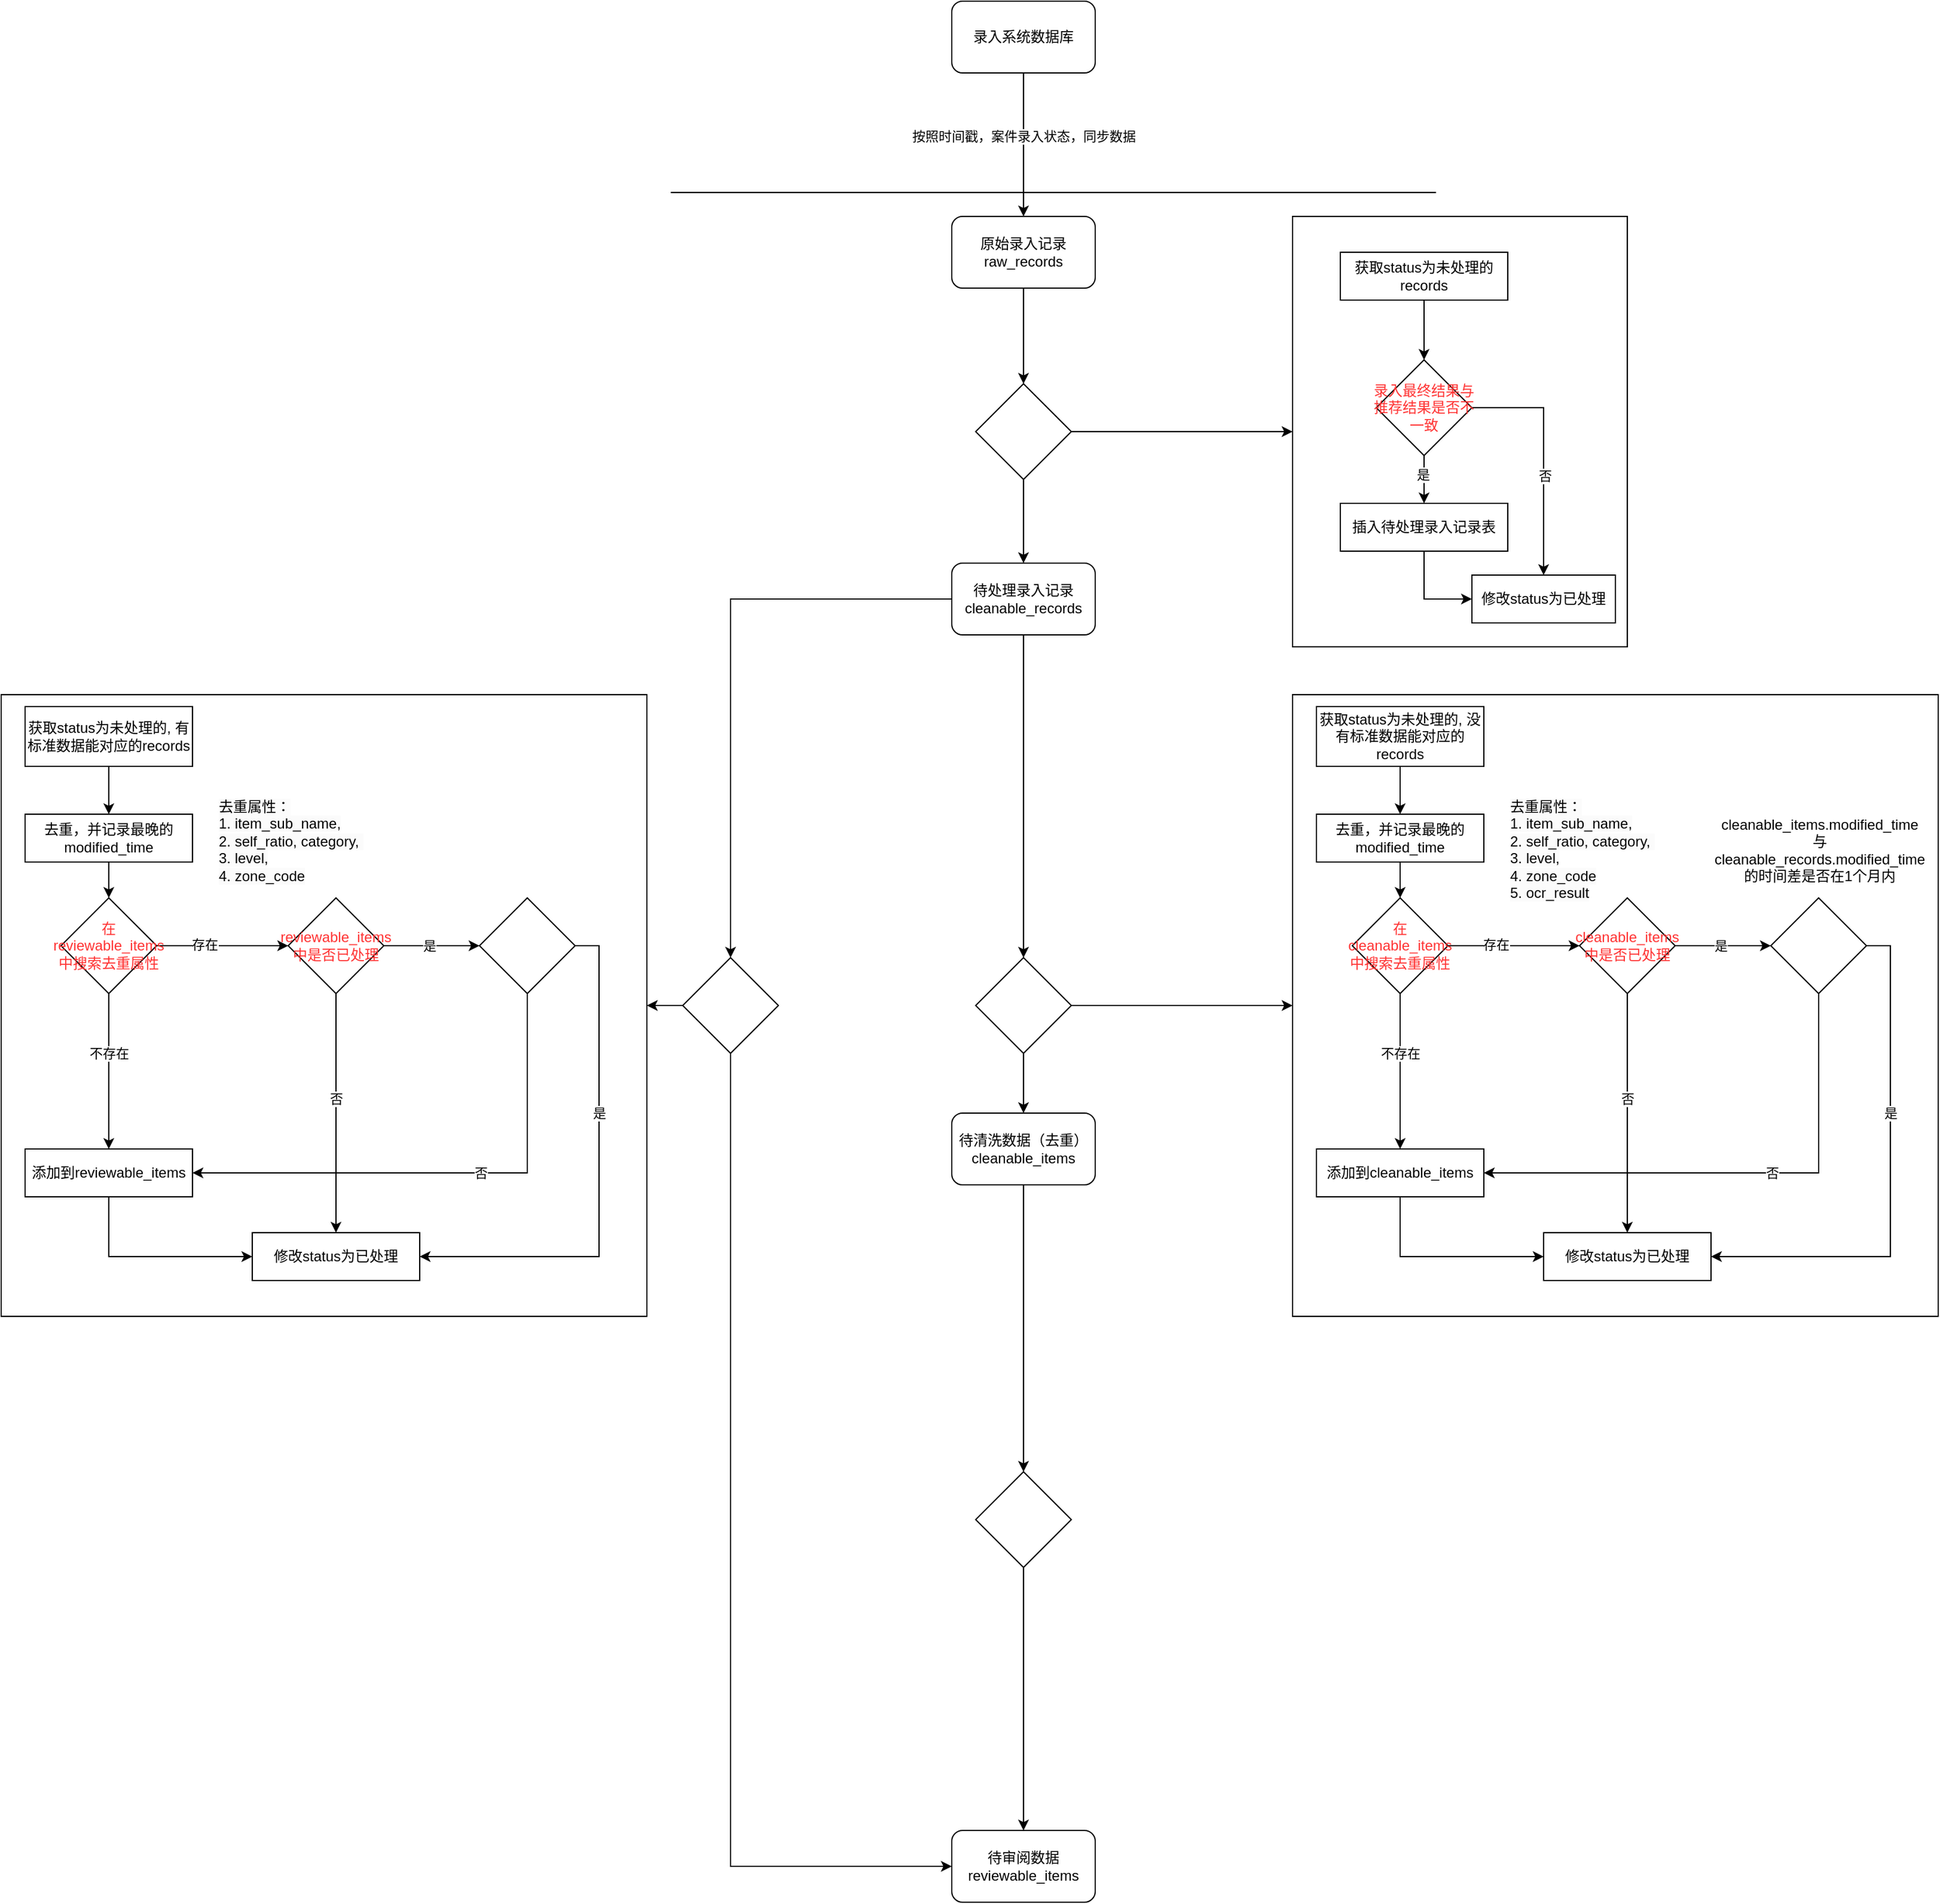 <mxfile version="21.6.6" type="github">
  <diagram name="第 1 页" id="Ap7DxpFshRl5OZrKu4j2">
    <mxGraphModel dx="2156" dy="1128" grid="1" gridSize="10" guides="1" tooltips="1" connect="1" arrows="1" fold="1" page="1" pageScale="1" pageWidth="850" pageHeight="1100" math="0" shadow="0">
      <root>
        <mxCell id="0" />
        <mxCell id="1" parent="0" />
        <mxCell id="aHBAwcoYTPoaqGr1TMbt-1" value="" style="endArrow=none;html=1;rounded=0;" edge="1" parent="1">
          <mxGeometry width="50" height="50" relative="1" as="geometry">
            <mxPoint x="130" y="280" as="sourcePoint" />
            <mxPoint x="770" y="280" as="targetPoint" />
          </mxGeometry>
        </mxCell>
        <mxCell id="aHBAwcoYTPoaqGr1TMbt-3" value="录入系统数据库" style="rounded=1;whiteSpace=wrap;html=1;" vertex="1" parent="1">
          <mxGeometry x="365" y="120" width="120" height="60" as="geometry" />
        </mxCell>
        <mxCell id="aHBAwcoYTPoaqGr1TMbt-8" style="edgeStyle=orthogonalEdgeStyle;rounded=0;orthogonalLoop=1;jettySize=auto;html=1;exitX=0.5;exitY=1;exitDx=0;exitDy=0;entryX=0.5;entryY=0;entryDx=0;entryDy=0;" edge="1" parent="1" source="aHBAwcoYTPoaqGr1TMbt-4" target="aHBAwcoYTPoaqGr1TMbt-15">
          <mxGeometry relative="1" as="geometry" />
        </mxCell>
        <mxCell id="aHBAwcoYTPoaqGr1TMbt-89" style="edgeStyle=orthogonalEdgeStyle;rounded=0;orthogonalLoop=1;jettySize=auto;html=1;exitX=0;exitY=0.5;exitDx=0;exitDy=0;" edge="1" parent="1" source="aHBAwcoYTPoaqGr1TMbt-4" target="aHBAwcoYTPoaqGr1TMbt-88">
          <mxGeometry relative="1" as="geometry" />
        </mxCell>
        <mxCell id="aHBAwcoYTPoaqGr1TMbt-4" value="待处理录入记录&lt;br style=&quot;border-color: var(--border-color);&quot;&gt;cleanable_records" style="rounded=1;whiteSpace=wrap;html=1;" vertex="1" parent="1">
          <mxGeometry x="365" y="590" width="120" height="60" as="geometry" />
        </mxCell>
        <mxCell id="aHBAwcoYTPoaqGr1TMbt-5" value="" style="endArrow=classic;html=1;rounded=0;exitX=0.5;exitY=1;exitDx=0;exitDy=0;entryX=0.5;entryY=0;entryDx=0;entryDy=0;" edge="1" parent="1" source="aHBAwcoYTPoaqGr1TMbt-3" target="aHBAwcoYTPoaqGr1TMbt-26">
          <mxGeometry width="50" height="50" relative="1" as="geometry">
            <mxPoint x="400" y="650" as="sourcePoint" />
            <mxPoint x="425" y="340" as="targetPoint" />
          </mxGeometry>
        </mxCell>
        <mxCell id="aHBAwcoYTPoaqGr1TMbt-6" value="按照时间戳，案件录入状态，同步数据" style="edgeLabel;html=1;align=center;verticalAlign=middle;resizable=0;points=[];" vertex="1" connectable="0" parent="aHBAwcoYTPoaqGr1TMbt-5">
          <mxGeometry x="-0.129" relative="1" as="geometry">
            <mxPoint as="offset" />
          </mxGeometry>
        </mxCell>
        <mxCell id="aHBAwcoYTPoaqGr1TMbt-119" style="edgeStyle=orthogonalEdgeStyle;rounded=0;orthogonalLoop=1;jettySize=auto;html=1;exitX=0.5;exitY=1;exitDx=0;exitDy=0;entryX=0.5;entryY=0;entryDx=0;entryDy=0;" edge="1" parent="1" source="aHBAwcoYTPoaqGr1TMbt-7" target="aHBAwcoYTPoaqGr1TMbt-118">
          <mxGeometry relative="1" as="geometry" />
        </mxCell>
        <mxCell id="aHBAwcoYTPoaqGr1TMbt-7" value="待清洗数据（去重）&lt;br style=&quot;border-color: var(--border-color);&quot;&gt;cleanable_items" style="rounded=1;whiteSpace=wrap;html=1;" vertex="1" parent="1">
          <mxGeometry x="365" y="1050" width="120" height="60" as="geometry" />
        </mxCell>
        <mxCell id="aHBAwcoYTPoaqGr1TMbt-16" style="edgeStyle=orthogonalEdgeStyle;rounded=0;orthogonalLoop=1;jettySize=auto;html=1;exitX=0.5;exitY=1;exitDx=0;exitDy=0;entryX=0.5;entryY=0;entryDx=0;entryDy=0;" edge="1" parent="1" source="aHBAwcoYTPoaqGr1TMbt-15" target="aHBAwcoYTPoaqGr1TMbt-7">
          <mxGeometry relative="1" as="geometry" />
        </mxCell>
        <mxCell id="aHBAwcoYTPoaqGr1TMbt-56" style="edgeStyle=orthogonalEdgeStyle;rounded=0;orthogonalLoop=1;jettySize=auto;html=1;exitX=1;exitY=0.5;exitDx=0;exitDy=0;" edge="1" parent="1" source="aHBAwcoYTPoaqGr1TMbt-15" target="aHBAwcoYTPoaqGr1TMbt-55">
          <mxGeometry relative="1" as="geometry" />
        </mxCell>
        <mxCell id="aHBAwcoYTPoaqGr1TMbt-15" value="" style="rhombus;whiteSpace=wrap;html=1;" vertex="1" parent="1">
          <mxGeometry x="385" y="920" width="80" height="80" as="geometry" />
        </mxCell>
        <mxCell id="aHBAwcoYTPoaqGr1TMbt-29" style="edgeStyle=orthogonalEdgeStyle;rounded=0;orthogonalLoop=1;jettySize=auto;html=1;exitX=0.5;exitY=1;exitDx=0;exitDy=0;entryX=0.5;entryY=0;entryDx=0;entryDy=0;" edge="1" parent="1" source="aHBAwcoYTPoaqGr1TMbt-26" target="aHBAwcoYTPoaqGr1TMbt-28">
          <mxGeometry relative="1" as="geometry" />
        </mxCell>
        <mxCell id="aHBAwcoYTPoaqGr1TMbt-26" value="原始录入记录&lt;br&gt;raw_records" style="rounded=1;whiteSpace=wrap;html=1;" vertex="1" parent="1">
          <mxGeometry x="365" y="300" width="120" height="60" as="geometry" />
        </mxCell>
        <mxCell id="aHBAwcoYTPoaqGr1TMbt-30" style="edgeStyle=orthogonalEdgeStyle;rounded=0;orthogonalLoop=1;jettySize=auto;html=1;exitX=0.5;exitY=1;exitDx=0;exitDy=0;entryX=0.5;entryY=0;entryDx=0;entryDy=0;" edge="1" parent="1" source="aHBAwcoYTPoaqGr1TMbt-28" target="aHBAwcoYTPoaqGr1TMbt-4">
          <mxGeometry relative="1" as="geometry" />
        </mxCell>
        <mxCell id="aHBAwcoYTPoaqGr1TMbt-32" style="edgeStyle=orthogonalEdgeStyle;rounded=0;orthogonalLoop=1;jettySize=auto;html=1;exitX=1;exitY=0.5;exitDx=0;exitDy=0;" edge="1" parent="1" source="aHBAwcoYTPoaqGr1TMbt-28" target="aHBAwcoYTPoaqGr1TMbt-33">
          <mxGeometry relative="1" as="geometry">
            <mxPoint x="650" y="430" as="targetPoint" />
          </mxGeometry>
        </mxCell>
        <mxCell id="aHBAwcoYTPoaqGr1TMbt-28" value="" style="rhombus;whiteSpace=wrap;html=1;" vertex="1" parent="1">
          <mxGeometry x="385" y="440" width="80" height="80" as="geometry" />
        </mxCell>
        <mxCell id="aHBAwcoYTPoaqGr1TMbt-33" value="" style="rounded=0;whiteSpace=wrap;html=1;" vertex="1" parent="1">
          <mxGeometry x="650" y="300" width="280" height="360" as="geometry" />
        </mxCell>
        <mxCell id="aHBAwcoYTPoaqGr1TMbt-37" style="edgeStyle=orthogonalEdgeStyle;rounded=0;orthogonalLoop=1;jettySize=auto;html=1;exitX=0.5;exitY=1;exitDx=0;exitDy=0;" edge="1" parent="1" source="aHBAwcoYTPoaqGr1TMbt-59" target="aHBAwcoYTPoaqGr1TMbt-36">
          <mxGeometry relative="1" as="geometry">
            <mxPoint x="760" y="390" as="sourcePoint" />
          </mxGeometry>
        </mxCell>
        <mxCell id="aHBAwcoYTPoaqGr1TMbt-42" style="edgeStyle=orthogonalEdgeStyle;rounded=0;orthogonalLoop=1;jettySize=auto;html=1;exitX=0.5;exitY=1;exitDx=0;exitDy=0;entryX=0.5;entryY=0;entryDx=0;entryDy=0;" edge="1" parent="1" source="aHBAwcoYTPoaqGr1TMbt-36" target="aHBAwcoYTPoaqGr1TMbt-41">
          <mxGeometry relative="1" as="geometry" />
        </mxCell>
        <mxCell id="aHBAwcoYTPoaqGr1TMbt-67" value="是" style="edgeLabel;html=1;align=center;verticalAlign=middle;resizable=0;points=[];" vertex="1" connectable="0" parent="aHBAwcoYTPoaqGr1TMbt-42">
          <mxGeometry x="-0.2" y="-1" relative="1" as="geometry">
            <mxPoint as="offset" />
          </mxGeometry>
        </mxCell>
        <mxCell id="aHBAwcoYTPoaqGr1TMbt-45" style="edgeStyle=orthogonalEdgeStyle;rounded=0;orthogonalLoop=1;jettySize=auto;html=1;exitX=1;exitY=0.5;exitDx=0;exitDy=0;entryX=0.5;entryY=0;entryDx=0;entryDy=0;" edge="1" parent="1" source="aHBAwcoYTPoaqGr1TMbt-36" target="aHBAwcoYTPoaqGr1TMbt-44">
          <mxGeometry relative="1" as="geometry" />
        </mxCell>
        <mxCell id="aHBAwcoYTPoaqGr1TMbt-68" value="否" style="edgeLabel;html=1;align=center;verticalAlign=middle;resizable=0;points=[];" vertex="1" connectable="0" parent="aHBAwcoYTPoaqGr1TMbt-45">
          <mxGeometry x="0.17" y="1" relative="1" as="geometry">
            <mxPoint as="offset" />
          </mxGeometry>
        </mxCell>
        <mxCell id="aHBAwcoYTPoaqGr1TMbt-36" value="录入最终结果与推荐结果是否不一致" style="rhombus;whiteSpace=wrap;html=1;spacing=-2;fontColor=#FF3333;" vertex="1" parent="1">
          <mxGeometry x="720" y="420" width="80" height="80" as="geometry" />
        </mxCell>
        <mxCell id="aHBAwcoYTPoaqGr1TMbt-46" style="edgeStyle=orthogonalEdgeStyle;rounded=0;orthogonalLoop=1;jettySize=auto;html=1;exitX=0.5;exitY=1;exitDx=0;exitDy=0;entryX=0;entryY=0.5;entryDx=0;entryDy=0;" edge="1" parent="1" source="aHBAwcoYTPoaqGr1TMbt-41" target="aHBAwcoYTPoaqGr1TMbt-44">
          <mxGeometry relative="1" as="geometry" />
        </mxCell>
        <mxCell id="aHBAwcoYTPoaqGr1TMbt-41" value="插入待处理录入记录表" style="rounded=0;whiteSpace=wrap;html=1;" vertex="1" parent="1">
          <mxGeometry x="690" y="540" width="140" height="40" as="geometry" />
        </mxCell>
        <mxCell id="aHBAwcoYTPoaqGr1TMbt-44" value="修改status为已处理" style="rounded=0;whiteSpace=wrap;html=1;" vertex="1" parent="1">
          <mxGeometry x="800" y="600" width="120" height="40" as="geometry" />
        </mxCell>
        <mxCell id="aHBAwcoYTPoaqGr1TMbt-55" value="" style="rounded=0;whiteSpace=wrap;html=1;" vertex="1" parent="1">
          <mxGeometry x="650" y="700" width="540" height="520" as="geometry" />
        </mxCell>
        <mxCell id="aHBAwcoYTPoaqGr1TMbt-60" style="edgeStyle=orthogonalEdgeStyle;rounded=0;orthogonalLoop=1;jettySize=auto;html=1;exitX=0.5;exitY=1;exitDx=0;exitDy=0;entryX=0.5;entryY=0;entryDx=0;entryDy=0;" edge="1" parent="1" source="aHBAwcoYTPoaqGr1TMbt-58" target="aHBAwcoYTPoaqGr1TMbt-61">
          <mxGeometry relative="1" as="geometry">
            <mxPoint x="740" y="800" as="targetPoint" />
          </mxGeometry>
        </mxCell>
        <mxCell id="aHBAwcoYTPoaqGr1TMbt-58" value="获取status为未处理的, 没有标准数据能对应的records" style="rounded=0;whiteSpace=wrap;html=1;" vertex="1" parent="1">
          <mxGeometry x="670" y="710" width="140" height="50" as="geometry" />
        </mxCell>
        <mxCell id="aHBAwcoYTPoaqGr1TMbt-59" value="获取status为未处理的records" style="rounded=0;whiteSpace=wrap;html=1;" vertex="1" parent="1">
          <mxGeometry x="690" y="330" width="140" height="40" as="geometry" />
        </mxCell>
        <mxCell id="aHBAwcoYTPoaqGr1TMbt-64" style="edgeStyle=orthogonalEdgeStyle;rounded=0;orthogonalLoop=1;jettySize=auto;html=1;exitX=0.5;exitY=1;exitDx=0;exitDy=0;entryX=0.5;entryY=0;entryDx=0;entryDy=0;" edge="1" parent="1" source="aHBAwcoYTPoaqGr1TMbt-61" target="aHBAwcoYTPoaqGr1TMbt-63">
          <mxGeometry relative="1" as="geometry" />
        </mxCell>
        <mxCell id="aHBAwcoYTPoaqGr1TMbt-61" value="去重，并记录最晚的modified_time" style="rounded=0;whiteSpace=wrap;html=1;" vertex="1" parent="1">
          <mxGeometry x="670" y="800" width="140" height="40" as="geometry" />
        </mxCell>
        <mxCell id="aHBAwcoYTPoaqGr1TMbt-66" style="edgeStyle=orthogonalEdgeStyle;rounded=0;orthogonalLoop=1;jettySize=auto;html=1;exitX=1;exitY=0.5;exitDx=0;exitDy=0;entryX=0;entryY=0.5;entryDx=0;entryDy=0;" edge="1" parent="1" source="aHBAwcoYTPoaqGr1TMbt-63" target="aHBAwcoYTPoaqGr1TMbt-65">
          <mxGeometry relative="1" as="geometry" />
        </mxCell>
        <mxCell id="aHBAwcoYTPoaqGr1TMbt-69" value="存在" style="edgeLabel;html=1;align=center;verticalAlign=middle;resizable=0;points=[];" vertex="1" connectable="0" parent="aHBAwcoYTPoaqGr1TMbt-66">
          <mxGeometry x="-0.28" y="1" relative="1" as="geometry">
            <mxPoint as="offset" />
          </mxGeometry>
        </mxCell>
        <mxCell id="aHBAwcoYTPoaqGr1TMbt-73" style="edgeStyle=orthogonalEdgeStyle;rounded=0;orthogonalLoop=1;jettySize=auto;html=1;exitX=0.5;exitY=1;exitDx=0;exitDy=0;entryX=0.5;entryY=0;entryDx=0;entryDy=0;" edge="1" parent="1" source="aHBAwcoYTPoaqGr1TMbt-63" target="aHBAwcoYTPoaqGr1TMbt-72">
          <mxGeometry relative="1" as="geometry" />
        </mxCell>
        <mxCell id="aHBAwcoYTPoaqGr1TMbt-74" value="不存在" style="edgeLabel;html=1;align=center;verticalAlign=middle;resizable=0;points=[];" vertex="1" connectable="0" parent="aHBAwcoYTPoaqGr1TMbt-73">
          <mxGeometry x="-0.262" y="-3" relative="1" as="geometry">
            <mxPoint x="3" y="2" as="offset" />
          </mxGeometry>
        </mxCell>
        <mxCell id="aHBAwcoYTPoaqGr1TMbt-63" value="在cleanable_items中搜索去重属性" style="rhombus;whiteSpace=wrap;html=1;spacing=-2;fontColor=#FF3333;" vertex="1" parent="1">
          <mxGeometry x="700" y="870" width="80" height="80" as="geometry" />
        </mxCell>
        <mxCell id="aHBAwcoYTPoaqGr1TMbt-76" style="edgeStyle=orthogonalEdgeStyle;rounded=0;orthogonalLoop=1;jettySize=auto;html=1;exitX=1;exitY=0.5;exitDx=0;exitDy=0;entryX=0;entryY=0.5;entryDx=0;entryDy=0;" edge="1" parent="1" source="aHBAwcoYTPoaqGr1TMbt-65" target="aHBAwcoYTPoaqGr1TMbt-70">
          <mxGeometry relative="1" as="geometry" />
        </mxCell>
        <mxCell id="aHBAwcoYTPoaqGr1TMbt-77" value="是" style="edgeLabel;html=1;align=center;verticalAlign=middle;resizable=0;points=[];" vertex="1" connectable="0" parent="aHBAwcoYTPoaqGr1TMbt-76">
          <mxGeometry x="-0.05" relative="1" as="geometry">
            <mxPoint as="offset" />
          </mxGeometry>
        </mxCell>
        <mxCell id="aHBAwcoYTPoaqGr1TMbt-80" style="edgeStyle=orthogonalEdgeStyle;rounded=0;orthogonalLoop=1;jettySize=auto;html=1;exitX=0.5;exitY=1;exitDx=0;exitDy=0;entryX=0.5;entryY=0;entryDx=0;entryDy=0;" edge="1" parent="1" source="aHBAwcoYTPoaqGr1TMbt-65" target="aHBAwcoYTPoaqGr1TMbt-78">
          <mxGeometry relative="1" as="geometry" />
        </mxCell>
        <mxCell id="aHBAwcoYTPoaqGr1TMbt-81" value="否" style="edgeLabel;html=1;align=center;verticalAlign=middle;resizable=0;points=[];" vertex="1" connectable="0" parent="aHBAwcoYTPoaqGr1TMbt-80">
          <mxGeometry x="-0.12" relative="1" as="geometry">
            <mxPoint as="offset" />
          </mxGeometry>
        </mxCell>
        <mxCell id="aHBAwcoYTPoaqGr1TMbt-65" value="cleanable_items中是否已处理" style="rhombus;whiteSpace=wrap;html=1;spacing=-2;fontColor=#FF3333;" vertex="1" parent="1">
          <mxGeometry x="890" y="870" width="80" height="80" as="geometry" />
        </mxCell>
        <mxCell id="aHBAwcoYTPoaqGr1TMbt-83" style="edgeStyle=orthogonalEdgeStyle;rounded=0;orthogonalLoop=1;jettySize=auto;html=1;exitX=0.5;exitY=1;exitDx=0;exitDy=0;entryX=1;entryY=0.5;entryDx=0;entryDy=0;" edge="1" parent="1" source="aHBAwcoYTPoaqGr1TMbt-70" target="aHBAwcoYTPoaqGr1TMbt-72">
          <mxGeometry relative="1" as="geometry" />
        </mxCell>
        <mxCell id="aHBAwcoYTPoaqGr1TMbt-84" value="否" style="edgeLabel;html=1;align=center;verticalAlign=middle;resizable=0;points=[];" vertex="1" connectable="0" parent="aHBAwcoYTPoaqGr1TMbt-83">
          <mxGeometry x="-0.12" relative="1" as="geometry">
            <mxPoint as="offset" />
          </mxGeometry>
        </mxCell>
        <mxCell id="aHBAwcoYTPoaqGr1TMbt-85" style="edgeStyle=orthogonalEdgeStyle;rounded=0;orthogonalLoop=1;jettySize=auto;html=1;exitX=1;exitY=0.5;exitDx=0;exitDy=0;entryX=1;entryY=0.5;entryDx=0;entryDy=0;" edge="1" parent="1" source="aHBAwcoYTPoaqGr1TMbt-70" target="aHBAwcoYTPoaqGr1TMbt-78">
          <mxGeometry relative="1" as="geometry" />
        </mxCell>
        <mxCell id="aHBAwcoYTPoaqGr1TMbt-86" value="是" style="edgeLabel;html=1;align=center;verticalAlign=middle;resizable=0;points=[];" vertex="1" connectable="0" parent="aHBAwcoYTPoaqGr1TMbt-85">
          <mxGeometry x="-0.242" y="2" relative="1" as="geometry">
            <mxPoint x="-2" y="-3" as="offset" />
          </mxGeometry>
        </mxCell>
        <mxCell id="aHBAwcoYTPoaqGr1TMbt-70" value="" style="rhombus;whiteSpace=wrap;html=1;spacing=-2;fontColor=#FF3333;" vertex="1" parent="1">
          <mxGeometry x="1050" y="870" width="80" height="80" as="geometry" />
        </mxCell>
        <mxCell id="aHBAwcoYTPoaqGr1TMbt-79" style="edgeStyle=orthogonalEdgeStyle;rounded=0;orthogonalLoop=1;jettySize=auto;html=1;exitX=0.5;exitY=1;exitDx=0;exitDy=0;entryX=0;entryY=0.5;entryDx=0;entryDy=0;" edge="1" parent="1" source="aHBAwcoYTPoaqGr1TMbt-72" target="aHBAwcoYTPoaqGr1TMbt-78">
          <mxGeometry relative="1" as="geometry" />
        </mxCell>
        <mxCell id="aHBAwcoYTPoaqGr1TMbt-72" value="添加到cleanable_items" style="rounded=0;whiteSpace=wrap;html=1;" vertex="1" parent="1">
          <mxGeometry x="670" y="1080" width="140" height="40" as="geometry" />
        </mxCell>
        <mxCell id="aHBAwcoYTPoaqGr1TMbt-78" value="修改status为已处理" style="rounded=0;whiteSpace=wrap;html=1;" vertex="1" parent="1">
          <mxGeometry x="860" y="1150" width="140" height="40" as="geometry" />
        </mxCell>
        <mxCell id="aHBAwcoYTPoaqGr1TMbt-87" value="&lt;span style=&quot;color: rgb(0, 0, 0); font-family: Helvetica; font-size: 12px; font-style: normal; font-variant-ligatures: normal; font-variant-caps: normal; font-weight: 400; letter-spacing: normal; orphans: 2; text-align: left; text-indent: 0px; text-transform: none; widows: 2; word-spacing: 0px; -webkit-text-stroke-width: 0px; background-color: rgb(251, 251, 251); text-decoration-thickness: initial; text-decoration-style: initial; text-decoration-color: initial; float: none; display: inline !important;&quot;&gt;去重属性：&lt;br&gt;1. item_sub_name, &lt;br&gt;2. self_ratio, category,&amp;nbsp; &lt;br&gt;3. level, &lt;br&gt;4. zone_code&lt;br&gt;5. ocr_result&lt;br&gt;&lt;/span&gt;" style="text;whiteSpace=wrap;html=1;" vertex="1" parent="1">
          <mxGeometry x="830" y="780" width="150" height="110" as="geometry" />
        </mxCell>
        <mxCell id="aHBAwcoYTPoaqGr1TMbt-114" style="edgeStyle=orthogonalEdgeStyle;rounded=0;orthogonalLoop=1;jettySize=auto;html=1;exitX=0;exitY=0.5;exitDx=0;exitDy=0;entryX=1;entryY=0.5;entryDx=0;entryDy=0;" edge="1" parent="1" source="aHBAwcoYTPoaqGr1TMbt-88" target="aHBAwcoYTPoaqGr1TMbt-90">
          <mxGeometry relative="1" as="geometry" />
        </mxCell>
        <mxCell id="aHBAwcoYTPoaqGr1TMbt-116" style="edgeStyle=orthogonalEdgeStyle;rounded=0;orthogonalLoop=1;jettySize=auto;html=1;exitX=0.5;exitY=1;exitDx=0;exitDy=0;entryX=0;entryY=0.5;entryDx=0;entryDy=0;" edge="1" parent="1" source="aHBAwcoYTPoaqGr1TMbt-88" target="aHBAwcoYTPoaqGr1TMbt-115">
          <mxGeometry relative="1" as="geometry" />
        </mxCell>
        <mxCell id="aHBAwcoYTPoaqGr1TMbt-88" value="" style="rhombus;whiteSpace=wrap;html=1;" vertex="1" parent="1">
          <mxGeometry x="140" y="920" width="80" height="80" as="geometry" />
        </mxCell>
        <mxCell id="aHBAwcoYTPoaqGr1TMbt-90" value="" style="rounded=0;whiteSpace=wrap;html=1;" vertex="1" parent="1">
          <mxGeometry x="-430" y="700" width="540" height="520" as="geometry" />
        </mxCell>
        <mxCell id="aHBAwcoYTPoaqGr1TMbt-91" style="edgeStyle=orthogonalEdgeStyle;rounded=0;orthogonalLoop=1;jettySize=auto;html=1;exitX=0.5;exitY=1;exitDx=0;exitDy=0;entryX=0.5;entryY=0;entryDx=0;entryDy=0;" edge="1" parent="1" source="aHBAwcoYTPoaqGr1TMbt-92" target="aHBAwcoYTPoaqGr1TMbt-94">
          <mxGeometry relative="1" as="geometry">
            <mxPoint x="-340" y="800" as="targetPoint" />
          </mxGeometry>
        </mxCell>
        <mxCell id="aHBAwcoYTPoaqGr1TMbt-92" value="获取status为未处理的, 有标准数据能对应的records" style="rounded=0;whiteSpace=wrap;html=1;" vertex="1" parent="1">
          <mxGeometry x="-410" y="710" width="140" height="50" as="geometry" />
        </mxCell>
        <mxCell id="aHBAwcoYTPoaqGr1TMbt-93" style="edgeStyle=orthogonalEdgeStyle;rounded=0;orthogonalLoop=1;jettySize=auto;html=1;exitX=0.5;exitY=1;exitDx=0;exitDy=0;entryX=0.5;entryY=0;entryDx=0;entryDy=0;" edge="1" parent="1" source="aHBAwcoYTPoaqGr1TMbt-94" target="aHBAwcoYTPoaqGr1TMbt-99">
          <mxGeometry relative="1" as="geometry" />
        </mxCell>
        <mxCell id="aHBAwcoYTPoaqGr1TMbt-94" value="去重，并记录最晚的modified_time" style="rounded=0;whiteSpace=wrap;html=1;" vertex="1" parent="1">
          <mxGeometry x="-410" y="800" width="140" height="40" as="geometry" />
        </mxCell>
        <mxCell id="aHBAwcoYTPoaqGr1TMbt-95" style="edgeStyle=orthogonalEdgeStyle;rounded=0;orthogonalLoop=1;jettySize=auto;html=1;exitX=1;exitY=0.5;exitDx=0;exitDy=0;entryX=0;entryY=0.5;entryDx=0;entryDy=0;" edge="1" parent="1" source="aHBAwcoYTPoaqGr1TMbt-99" target="aHBAwcoYTPoaqGr1TMbt-104">
          <mxGeometry relative="1" as="geometry" />
        </mxCell>
        <mxCell id="aHBAwcoYTPoaqGr1TMbt-96" value="存在" style="edgeLabel;html=1;align=center;verticalAlign=middle;resizable=0;points=[];" vertex="1" connectable="0" parent="aHBAwcoYTPoaqGr1TMbt-95">
          <mxGeometry x="-0.28" y="1" relative="1" as="geometry">
            <mxPoint as="offset" />
          </mxGeometry>
        </mxCell>
        <mxCell id="aHBAwcoYTPoaqGr1TMbt-97" style="edgeStyle=orthogonalEdgeStyle;rounded=0;orthogonalLoop=1;jettySize=auto;html=1;exitX=0.5;exitY=1;exitDx=0;exitDy=0;entryX=0.5;entryY=0;entryDx=0;entryDy=0;" edge="1" parent="1" source="aHBAwcoYTPoaqGr1TMbt-99" target="aHBAwcoYTPoaqGr1TMbt-111">
          <mxGeometry relative="1" as="geometry" />
        </mxCell>
        <mxCell id="aHBAwcoYTPoaqGr1TMbt-98" value="不存在" style="edgeLabel;html=1;align=center;verticalAlign=middle;resizable=0;points=[];" vertex="1" connectable="0" parent="aHBAwcoYTPoaqGr1TMbt-97">
          <mxGeometry x="-0.262" y="-3" relative="1" as="geometry">
            <mxPoint x="3" y="2" as="offset" />
          </mxGeometry>
        </mxCell>
        <mxCell id="aHBAwcoYTPoaqGr1TMbt-99" value="在reviewable_items中搜索去重属性" style="rhombus;whiteSpace=wrap;html=1;spacing=-2;fontColor=#FF3333;" vertex="1" parent="1">
          <mxGeometry x="-380" y="870" width="80" height="80" as="geometry" />
        </mxCell>
        <mxCell id="aHBAwcoYTPoaqGr1TMbt-100" style="edgeStyle=orthogonalEdgeStyle;rounded=0;orthogonalLoop=1;jettySize=auto;html=1;exitX=1;exitY=0.5;exitDx=0;exitDy=0;entryX=0;entryY=0.5;entryDx=0;entryDy=0;" edge="1" parent="1" source="aHBAwcoYTPoaqGr1TMbt-104" target="aHBAwcoYTPoaqGr1TMbt-109">
          <mxGeometry relative="1" as="geometry" />
        </mxCell>
        <mxCell id="aHBAwcoYTPoaqGr1TMbt-101" value="是" style="edgeLabel;html=1;align=center;verticalAlign=middle;resizable=0;points=[];" vertex="1" connectable="0" parent="aHBAwcoYTPoaqGr1TMbt-100">
          <mxGeometry x="-0.05" relative="1" as="geometry">
            <mxPoint as="offset" />
          </mxGeometry>
        </mxCell>
        <mxCell id="aHBAwcoYTPoaqGr1TMbt-102" style="edgeStyle=orthogonalEdgeStyle;rounded=0;orthogonalLoop=1;jettySize=auto;html=1;exitX=0.5;exitY=1;exitDx=0;exitDy=0;entryX=0.5;entryY=0;entryDx=0;entryDy=0;" edge="1" parent="1" source="aHBAwcoYTPoaqGr1TMbt-104" target="aHBAwcoYTPoaqGr1TMbt-112">
          <mxGeometry relative="1" as="geometry" />
        </mxCell>
        <mxCell id="aHBAwcoYTPoaqGr1TMbt-103" value="否" style="edgeLabel;html=1;align=center;verticalAlign=middle;resizable=0;points=[];" vertex="1" connectable="0" parent="aHBAwcoYTPoaqGr1TMbt-102">
          <mxGeometry x="-0.12" relative="1" as="geometry">
            <mxPoint as="offset" />
          </mxGeometry>
        </mxCell>
        <mxCell id="aHBAwcoYTPoaqGr1TMbt-104" value="reviewable_items中是否已处理" style="rhombus;whiteSpace=wrap;html=1;spacing=-2;fontColor=#FF3333;" vertex="1" parent="1">
          <mxGeometry x="-190" y="870" width="80" height="80" as="geometry" />
        </mxCell>
        <mxCell id="aHBAwcoYTPoaqGr1TMbt-105" style="edgeStyle=orthogonalEdgeStyle;rounded=0;orthogonalLoop=1;jettySize=auto;html=1;exitX=0.5;exitY=1;exitDx=0;exitDy=0;entryX=1;entryY=0.5;entryDx=0;entryDy=0;" edge="1" parent="1" source="aHBAwcoYTPoaqGr1TMbt-109" target="aHBAwcoYTPoaqGr1TMbt-111">
          <mxGeometry relative="1" as="geometry" />
        </mxCell>
        <mxCell id="aHBAwcoYTPoaqGr1TMbt-106" value="否" style="edgeLabel;html=1;align=center;verticalAlign=middle;resizable=0;points=[];" vertex="1" connectable="0" parent="aHBAwcoYTPoaqGr1TMbt-105">
          <mxGeometry x="-0.12" relative="1" as="geometry">
            <mxPoint as="offset" />
          </mxGeometry>
        </mxCell>
        <mxCell id="aHBAwcoYTPoaqGr1TMbt-107" style="edgeStyle=orthogonalEdgeStyle;rounded=0;orthogonalLoop=1;jettySize=auto;html=1;exitX=1;exitY=0.5;exitDx=0;exitDy=0;entryX=1;entryY=0.5;entryDx=0;entryDy=0;" edge="1" parent="1" source="aHBAwcoYTPoaqGr1TMbt-109" target="aHBAwcoYTPoaqGr1TMbt-112">
          <mxGeometry relative="1" as="geometry" />
        </mxCell>
        <mxCell id="aHBAwcoYTPoaqGr1TMbt-108" value="是" style="edgeLabel;html=1;align=center;verticalAlign=middle;resizable=0;points=[];" vertex="1" connectable="0" parent="aHBAwcoYTPoaqGr1TMbt-107">
          <mxGeometry x="-0.242" y="2" relative="1" as="geometry">
            <mxPoint x="-2" y="-3" as="offset" />
          </mxGeometry>
        </mxCell>
        <mxCell id="aHBAwcoYTPoaqGr1TMbt-109" value="" style="rhombus;whiteSpace=wrap;html=1;spacing=-2;fontColor=#FF3333;" vertex="1" parent="1">
          <mxGeometry x="-30" y="870" width="80" height="80" as="geometry" />
        </mxCell>
        <mxCell id="aHBAwcoYTPoaqGr1TMbt-110" style="edgeStyle=orthogonalEdgeStyle;rounded=0;orthogonalLoop=1;jettySize=auto;html=1;exitX=0.5;exitY=1;exitDx=0;exitDy=0;entryX=0;entryY=0.5;entryDx=0;entryDy=0;" edge="1" parent="1" source="aHBAwcoYTPoaqGr1TMbt-111" target="aHBAwcoYTPoaqGr1TMbt-112">
          <mxGeometry relative="1" as="geometry" />
        </mxCell>
        <mxCell id="aHBAwcoYTPoaqGr1TMbt-111" value="添加到reviewable_items" style="rounded=0;whiteSpace=wrap;html=1;" vertex="1" parent="1">
          <mxGeometry x="-410" y="1080" width="140" height="40" as="geometry" />
        </mxCell>
        <mxCell id="aHBAwcoYTPoaqGr1TMbt-112" value="修改status为已处理" style="rounded=0;whiteSpace=wrap;html=1;" vertex="1" parent="1">
          <mxGeometry x="-220" y="1150" width="140" height="40" as="geometry" />
        </mxCell>
        <mxCell id="aHBAwcoYTPoaqGr1TMbt-113" value="&lt;span style=&quot;color: rgb(0, 0, 0); font-family: Helvetica; font-size: 12px; font-style: normal; font-variant-ligatures: normal; font-variant-caps: normal; font-weight: 400; letter-spacing: normal; orphans: 2; text-align: left; text-indent: 0px; text-transform: none; widows: 2; word-spacing: 0px; -webkit-text-stroke-width: 0px; background-color: rgb(251, 251, 251); text-decoration-thickness: initial; text-decoration-style: initial; text-decoration-color: initial; float: none; display: inline !important;&quot;&gt;去重属性：&lt;br&gt;1. item_sub_name, &lt;br&gt;2. self_ratio, category,&amp;nbsp; &lt;br&gt;3. level, &lt;br&gt;4. zone_code&lt;br&gt;&lt;/span&gt;" style="text;whiteSpace=wrap;html=1;" vertex="1" parent="1">
          <mxGeometry x="-250" y="780" width="150" height="80" as="geometry" />
        </mxCell>
        <mxCell id="aHBAwcoYTPoaqGr1TMbt-115" value="待审阅数据&lt;br style=&quot;border-color: var(--border-color);&quot;&gt;reviewable_items" style="rounded=1;whiteSpace=wrap;html=1;" vertex="1" parent="1">
          <mxGeometry x="365" y="1650" width="120" height="60" as="geometry" />
        </mxCell>
        <mxCell id="aHBAwcoYTPoaqGr1TMbt-120" style="edgeStyle=orthogonalEdgeStyle;rounded=0;orthogonalLoop=1;jettySize=auto;html=1;exitX=0.5;exitY=1;exitDx=0;exitDy=0;entryX=0.5;entryY=0;entryDx=0;entryDy=0;" edge="1" parent="1" source="aHBAwcoYTPoaqGr1TMbt-118" target="aHBAwcoYTPoaqGr1TMbt-115">
          <mxGeometry relative="1" as="geometry" />
        </mxCell>
        <mxCell id="aHBAwcoYTPoaqGr1TMbt-118" value="" style="rhombus;whiteSpace=wrap;html=1;" vertex="1" parent="1">
          <mxGeometry x="385" y="1350" width="80" height="80" as="geometry" />
        </mxCell>
        <mxCell id="aHBAwcoYTPoaqGr1TMbt-121" value="&lt;div style=&quot;text-align: center;&quot;&gt;cleanable_items.modified_time&lt;/div&gt;&lt;div style=&quot;text-align: center;&quot;&gt;与cleanable_records.modified_time的时间差是否在1个月内&lt;/div&gt;" style="text;whiteSpace=wrap;html=1;" vertex="1" parent="1">
          <mxGeometry x="995" y="795" width="190" height="80" as="geometry" />
        </mxCell>
      </root>
    </mxGraphModel>
  </diagram>
</mxfile>
